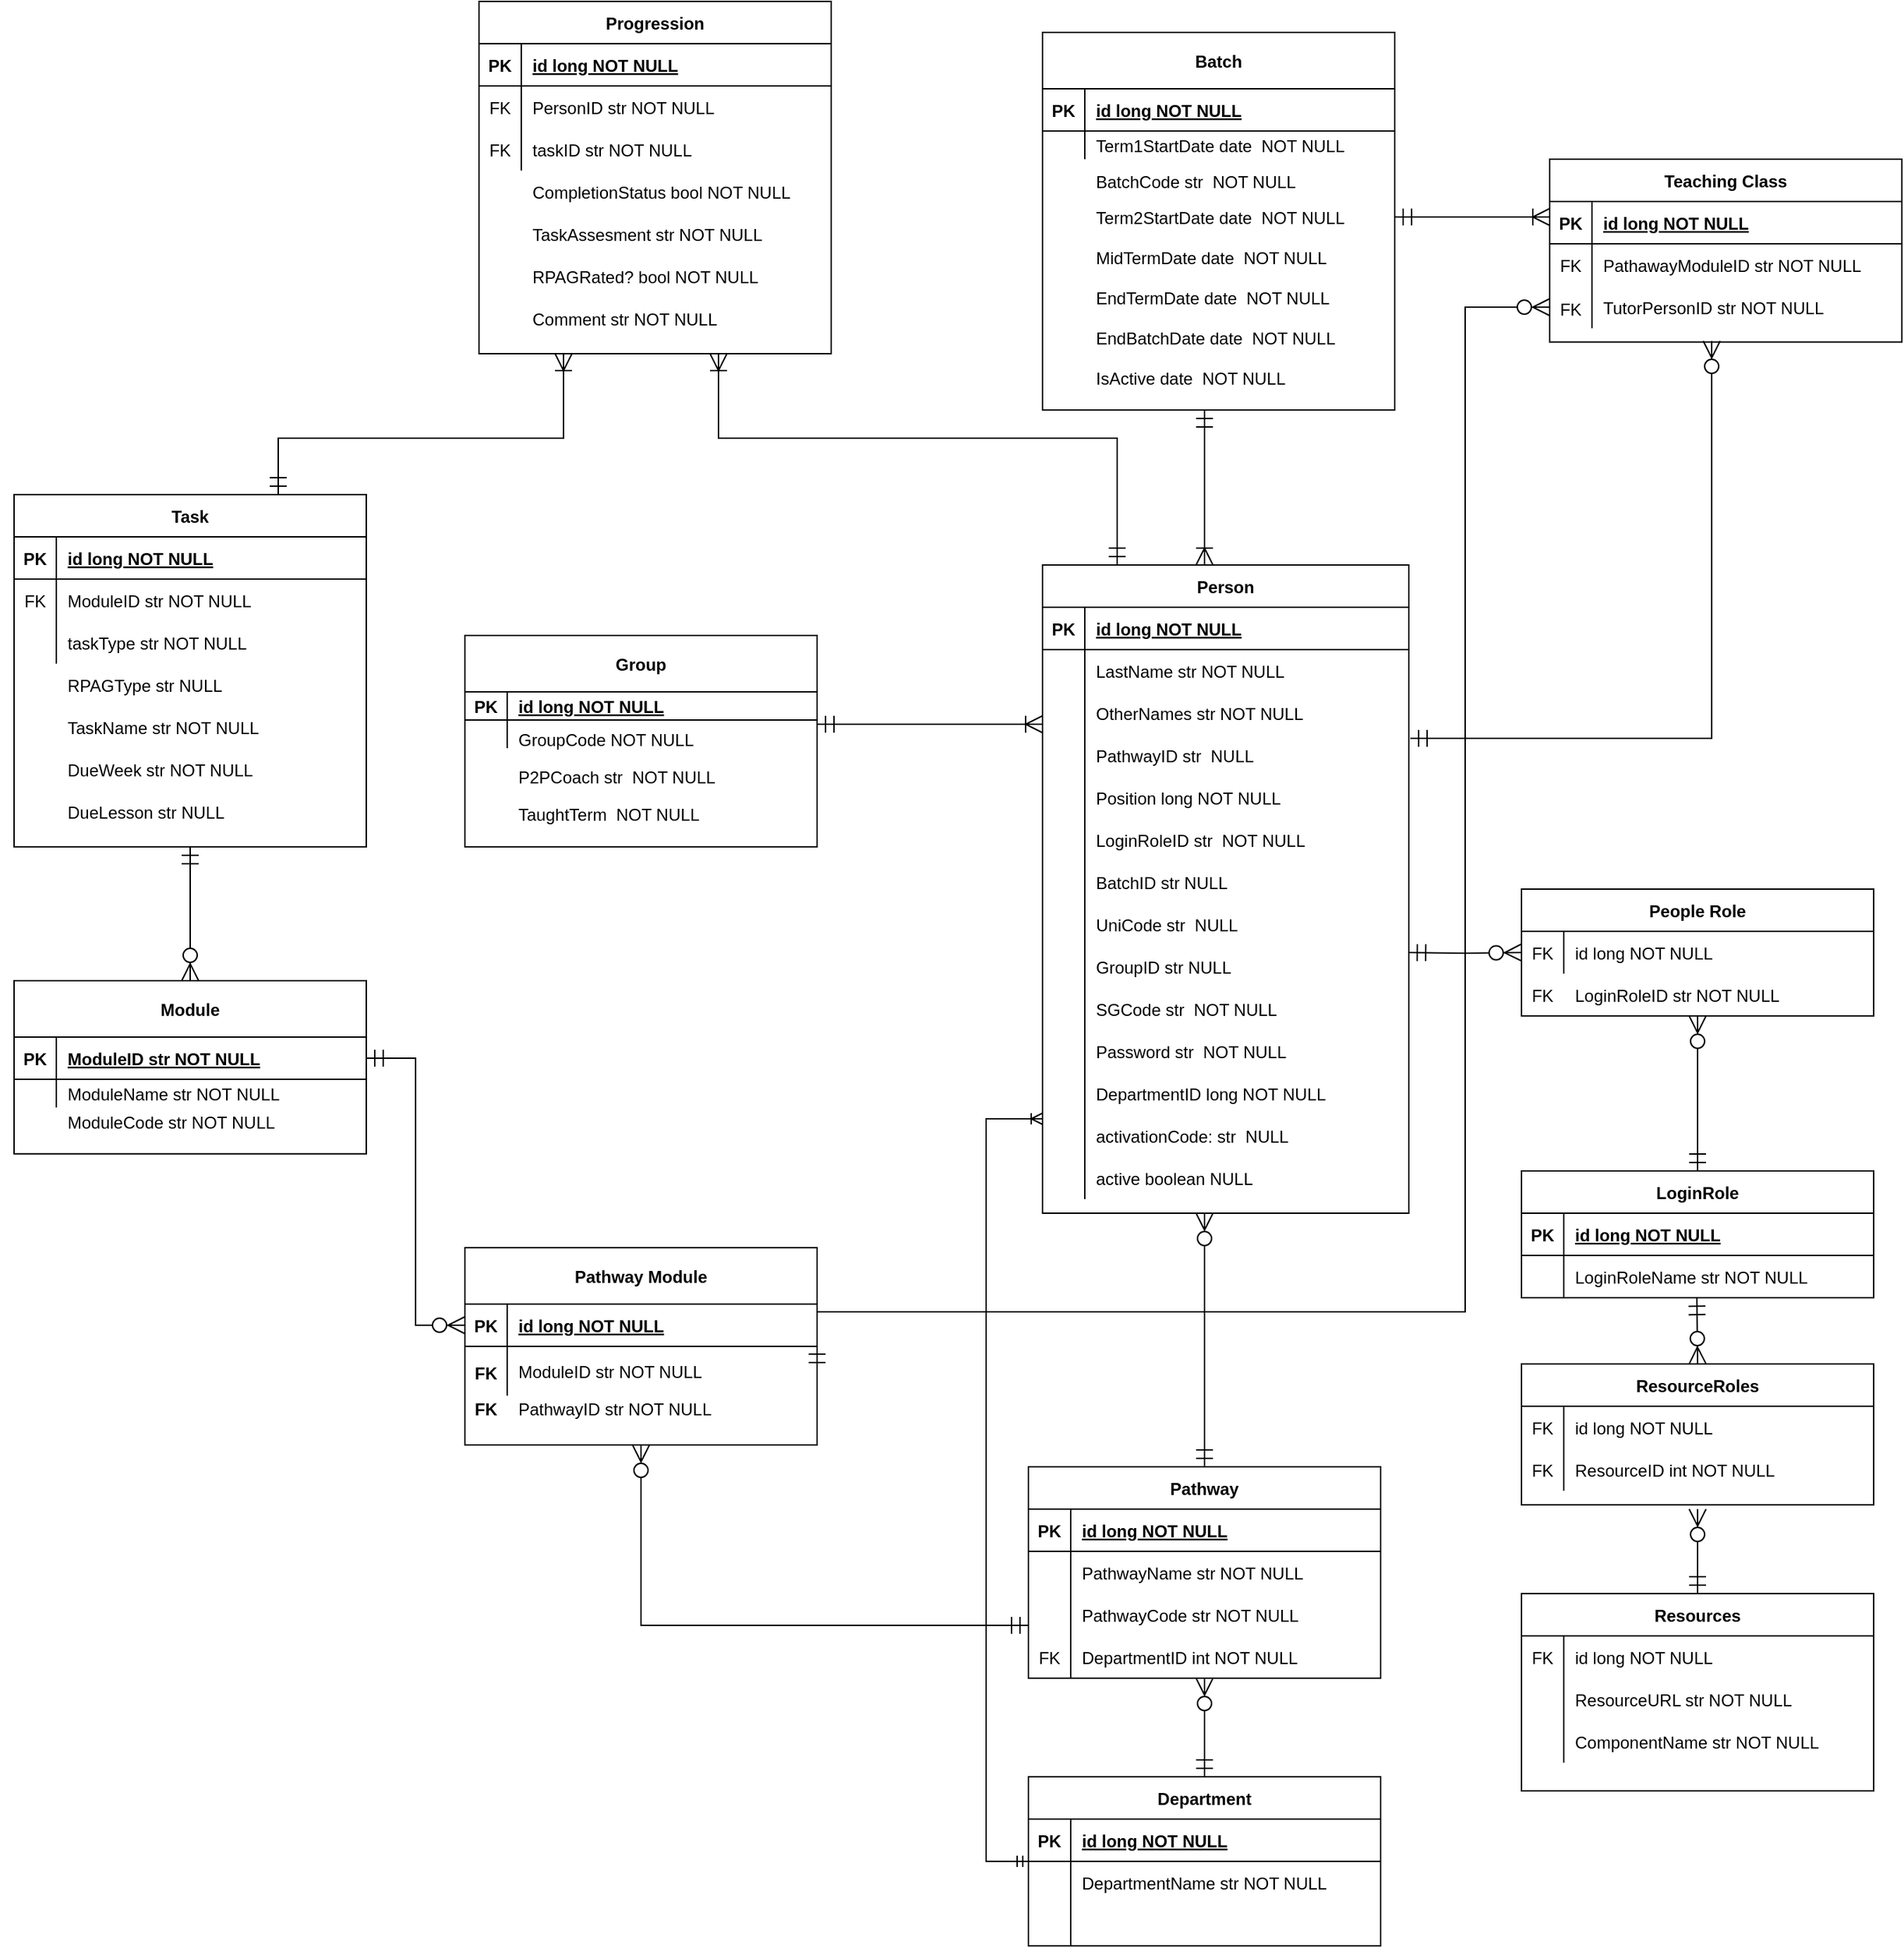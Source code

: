 <mxfile version="13.4.5" type="device"><diagram id="R2lEEEUBdFMjLlhIrx00" name="Page-1"><mxGraphModel dx="1936" dy="806" grid="1" gridSize="10" guides="1" tooltips="1" connect="1" arrows="1" fold="1" page="1" pageScale="1" pageWidth="850" pageHeight="1100" math="0" shadow="0" extFonts="Permanent Marker^https://fonts.googleapis.com/css?family=Permanent+Marker"><root><mxCell id="0"/><mxCell id="1" parent="0"/><mxCell id="mULI5Mnwe5MFSeZiWkGn-4" style="edgeStyle=orthogonalEdgeStyle;rounded=0;orthogonalLoop=1;jettySize=auto;html=1;exitX=0.5;exitY=0;exitDx=0;exitDy=0;endArrow=ERzeroToMany;endFill=1;startArrow=ERmandOne;startFill=0;endSize=10;startSize=10;" parent="1" source="iSOJMtBN9dPg6VD0sbcy-31" edge="1"><mxGeometry relative="1" as="geometry"><mxPoint x="595" y="1030" as="targetPoint"/></mxGeometry></mxCell><mxCell id="iSOJMtBN9dPg6VD0sbcy-91" value="" style="group" parent="1" vertex="1" connectable="0"><mxGeometry x="480" y="180" width="250" height="300" as="geometry"/></mxCell><mxCell id="iSOJMtBN9dPg6VD0sbcy-75" value="" style="group" parent="iSOJMtBN9dPg6VD0sbcy-91" vertex="1" connectable="0"><mxGeometry width="250" height="299.999" as="geometry"/></mxCell><mxCell id="iSOJMtBN9dPg6VD0sbcy-76" value="Batch" style="shape=table;startSize=40;container=1;collapsible=1;childLayout=tableLayout;fixedRows=1;rowLines=0;fontStyle=1;align=center;resizeLast=1;" parent="iSOJMtBN9dPg6VD0sbcy-75" vertex="1"><mxGeometry y="12" width="250" height="268" as="geometry"/></mxCell><mxCell id="iSOJMtBN9dPg6VD0sbcy-77" value="" style="shape=partialRectangle;collapsible=0;dropTarget=0;pointerEvents=0;fillColor=none;points=[[0,0.5],[1,0.5]];portConstraint=eastwest;top=0;left=0;right=0;bottom=1;" parent="iSOJMtBN9dPg6VD0sbcy-76" vertex="1"><mxGeometry y="40" width="250" height="30" as="geometry"/></mxCell><mxCell id="iSOJMtBN9dPg6VD0sbcy-78" value="PK" style="shape=partialRectangle;overflow=hidden;connectable=0;fillColor=none;top=0;left=0;bottom=0;right=0;fontStyle=1;" parent="iSOJMtBN9dPg6VD0sbcy-77" vertex="1"><mxGeometry width="30" height="30" as="geometry"/></mxCell><mxCell id="iSOJMtBN9dPg6VD0sbcy-79" value="id long NOT NULL" style="shape=partialRectangle;overflow=hidden;connectable=0;fillColor=none;top=0;left=0;bottom=0;right=0;align=left;spacingLeft=6;fontStyle=5;" parent="iSOJMtBN9dPg6VD0sbcy-77" vertex="1"><mxGeometry x="30" width="220" height="30" as="geometry"/></mxCell><mxCell id="iSOJMtBN9dPg6VD0sbcy-80" value="" style="shape=partialRectangle;collapsible=0;dropTarget=0;pointerEvents=0;fillColor=none;points=[[0,0.5],[1,0.5]];portConstraint=eastwest;top=0;left=0;right=0;bottom=0;" parent="iSOJMtBN9dPg6VD0sbcy-76" vertex="1"><mxGeometry y="70" width="250" height="20" as="geometry"/></mxCell><mxCell id="iSOJMtBN9dPg6VD0sbcy-81" value="" style="shape=partialRectangle;overflow=hidden;connectable=0;fillColor=none;top=0;left=0;bottom=0;right=0;" parent="iSOJMtBN9dPg6VD0sbcy-80" vertex="1"><mxGeometry width="30" height="20" as="geometry"/></mxCell><mxCell id="iSOJMtBN9dPg6VD0sbcy-82" value="Term1StartDate date  NOT NULL" style="shape=partialRectangle;overflow=hidden;connectable=0;fillColor=none;top=0;left=0;bottom=0;right=0;align=left;spacingLeft=6;" parent="iSOJMtBN9dPg6VD0sbcy-80" vertex="1"><mxGeometry x="30" width="220" height="20" as="geometry"/></mxCell><mxCell id="iSOJMtBN9dPg6VD0sbcy-83" value="" style="group" parent="iSOJMtBN9dPg6VD0sbcy-75" vertex="1" connectable="0"><mxGeometry x="30" y="128.571" width="220" height="85.714" as="geometry"/></mxCell><mxCell id="iSOJMtBN9dPg6VD0sbcy-84" value="Term2StartDate date  NOT NULL" style="shape=partialRectangle;overflow=hidden;connectable=0;fillColor=none;top=0;left=0;bottom=0;right=0;align=left;spacingLeft=6;" parent="iSOJMtBN9dPg6VD0sbcy-83" vertex="1"><mxGeometry width="220" height="28.571" as="geometry"/></mxCell><mxCell id="iSOJMtBN9dPg6VD0sbcy-85" value="MidTermDate date  NOT NULL" style="shape=partialRectangle;overflow=hidden;connectable=0;fillColor=none;top=0;left=0;bottom=0;right=0;align=left;spacingLeft=6;" parent="iSOJMtBN9dPg6VD0sbcy-83" vertex="1"><mxGeometry y="28.571" width="220" height="28.571" as="geometry"/></mxCell><mxCell id="iSOJMtBN9dPg6VD0sbcy-86" value="EndTermDate date  NOT NULL" style="shape=partialRectangle;overflow=hidden;connectable=0;fillColor=none;top=0;left=0;bottom=0;right=0;align=left;spacingLeft=6;" parent="iSOJMtBN9dPg6VD0sbcy-83" vertex="1"><mxGeometry y="57.143" width="220" height="28.571" as="geometry"/></mxCell><mxCell id="iSOJMtBN9dPg6VD0sbcy-87" value="" style="group" parent="iSOJMtBN9dPg6VD0sbcy-91" vertex="1" connectable="0"><mxGeometry x="30" y="214.285" width="220" height="85.715" as="geometry"/></mxCell><mxCell id="iSOJMtBN9dPg6VD0sbcy-88" value="EndBatchDate date  NOT NULL" style="shape=partialRectangle;overflow=hidden;connectable=0;fillColor=none;top=0;left=0;bottom=0;right=0;align=left;spacingLeft=6;" parent="iSOJMtBN9dPg6VD0sbcy-87" vertex="1"><mxGeometry width="220" height="28.571" as="geometry"/></mxCell><mxCell id="iSOJMtBN9dPg6VD0sbcy-89" value="IsActive date  NOT NULL" style="shape=partialRectangle;overflow=hidden;connectable=0;fillColor=none;top=0;left=0;bottom=0;right=0;align=left;spacingLeft=6;" parent="iSOJMtBN9dPg6VD0sbcy-87" vertex="1"><mxGeometry y="28.571" width="220" height="28.571" as="geometry"/></mxCell><mxCell id="iSOJMtBN9dPg6VD0sbcy-122" value="" style="group" parent="1" vertex="1" connectable="0"><mxGeometry x="70" y="620" width="250" height="160" as="geometry"/></mxCell><mxCell id="iSOJMtBN9dPg6VD0sbcy-123" value="" style="group" parent="iSOJMtBN9dPg6VD0sbcy-122" vertex="1" connectable="0"><mxGeometry width="250" height="160" as="geometry"/></mxCell><mxCell id="iSOJMtBN9dPg6VD0sbcy-138" value="" style="group" parent="iSOJMtBN9dPg6VD0sbcy-123" vertex="1" connectable="0"><mxGeometry width="250" height="160" as="geometry"/></mxCell><mxCell id="iSOJMtBN9dPg6VD0sbcy-124" value="Group" style="shape=table;startSize=40;container=1;collapsible=1;childLayout=tableLayout;fixedRows=1;rowLines=0;fontStyle=1;align=center;resizeLast=1;" parent="iSOJMtBN9dPg6VD0sbcy-138" vertex="1"><mxGeometry width="250" height="150" as="geometry"/></mxCell><mxCell id="iSOJMtBN9dPg6VD0sbcy-125" value="" style="shape=partialRectangle;collapsible=0;dropTarget=0;pointerEvents=0;fillColor=none;points=[[0,0.5],[1,0.5]];portConstraint=eastwest;top=0;left=0;right=0;bottom=1;" parent="iSOJMtBN9dPg6VD0sbcy-124" vertex="1"><mxGeometry y="40" width="250" height="20" as="geometry"/></mxCell><mxCell id="iSOJMtBN9dPg6VD0sbcy-126" value="PK" style="shape=partialRectangle;overflow=hidden;connectable=0;fillColor=none;top=0;left=0;bottom=0;right=0;fontStyle=1;" parent="iSOJMtBN9dPg6VD0sbcy-125" vertex="1"><mxGeometry width="30" height="20" as="geometry"/></mxCell><mxCell id="iSOJMtBN9dPg6VD0sbcy-127" value="id long NOT NULL" style="shape=partialRectangle;overflow=hidden;connectable=0;fillColor=none;top=0;left=0;bottom=0;right=0;align=left;spacingLeft=6;fontStyle=5;" parent="iSOJMtBN9dPg6VD0sbcy-125" vertex="1"><mxGeometry x="30" width="220" height="20" as="geometry"/></mxCell><mxCell id="iSOJMtBN9dPg6VD0sbcy-128" value="" style="shape=partialRectangle;collapsible=0;dropTarget=0;pointerEvents=0;fillColor=none;points=[[0,0.5],[1,0.5]];portConstraint=eastwest;top=0;left=0;right=0;bottom=0;" parent="iSOJMtBN9dPg6VD0sbcy-124" vertex="1"><mxGeometry y="60" width="250" height="20" as="geometry"/></mxCell><mxCell id="iSOJMtBN9dPg6VD0sbcy-129" value="" style="shape=partialRectangle;overflow=hidden;connectable=0;fillColor=none;top=0;left=0;bottom=0;right=0;" parent="iSOJMtBN9dPg6VD0sbcy-128" vertex="1"><mxGeometry width="30" height="20" as="geometry"/></mxCell><mxCell id="iSOJMtBN9dPg6VD0sbcy-130" value="" style="shape=partialRectangle;overflow=hidden;connectable=0;fillColor=none;top=0;left=0;bottom=0;right=0;align=left;spacingLeft=6;" parent="iSOJMtBN9dPg6VD0sbcy-128" vertex="1"><mxGeometry x="30" width="220" height="20" as="geometry"/></mxCell><mxCell id="iSOJMtBN9dPg6VD0sbcy-131" value="" style="group" parent="iSOJMtBN9dPg6VD0sbcy-138" vertex="1" connectable="0"><mxGeometry x="30" y="60" width="220" height="80" as="geometry"/></mxCell><mxCell id="iSOJMtBN9dPg6VD0sbcy-132" value="GroupCode NOT NULL" style="shape=partialRectangle;overflow=hidden;connectable=0;fillColor=none;top=0;left=0;bottom=0;right=0;align=left;spacingLeft=6;fontStyle=0" parent="iSOJMtBN9dPg6VD0sbcy-131" vertex="1"><mxGeometry width="220" height="26.667" as="geometry"/></mxCell><mxCell id="iSOJMtBN9dPg6VD0sbcy-133" value="P2PCoach str  NOT NULL" style="shape=partialRectangle;overflow=hidden;connectable=0;fillColor=none;top=0;left=0;bottom=0;right=0;align=left;spacingLeft=6;" parent="iSOJMtBN9dPg6VD0sbcy-131" vertex="1"><mxGeometry y="26.667" width="220" height="26.667" as="geometry"/></mxCell><mxCell id="iSOJMtBN9dPg6VD0sbcy-134" value="TaughtTerm  NOT NULL" style="shape=partialRectangle;overflow=hidden;connectable=0;fillColor=none;top=0;left=0;bottom=0;right=0;align=left;spacingLeft=6;" parent="iSOJMtBN9dPg6VD0sbcy-131" vertex="1"><mxGeometry y="53.333" width="220" height="26.667" as="geometry"/></mxCell><mxCell id="iSOJMtBN9dPg6VD0sbcy-139" value="" style="group" parent="1" vertex="1" connectable="0"><mxGeometry x="70" y="1054.5" width="250" height="265" as="geometry"/></mxCell><mxCell id="iSOJMtBN9dPg6VD0sbcy-140" value="" style="group" parent="iSOJMtBN9dPg6VD0sbcy-139" vertex="1" connectable="0"><mxGeometry width="250" height="265" as="geometry"/></mxCell><mxCell id="iSOJMtBN9dPg6VD0sbcy-141" value="" style="group" parent="iSOJMtBN9dPg6VD0sbcy-140" vertex="1" connectable="0"><mxGeometry width="250" height="252.381" as="geometry"/></mxCell><mxCell id="iSOJMtBN9dPg6VD0sbcy-142" value="Pathway Module" style="shape=table;startSize=40;container=1;collapsible=1;childLayout=tableLayout;fixedRows=1;rowLines=0;fontStyle=1;align=center;resizeLast=1;" parent="iSOJMtBN9dPg6VD0sbcy-141" vertex="1"><mxGeometry width="250" height="140" as="geometry"/></mxCell><mxCell id="iSOJMtBN9dPg6VD0sbcy-143" value="" style="shape=partialRectangle;collapsible=0;dropTarget=0;pointerEvents=0;fillColor=none;points=[[0,0.5],[1,0.5]];portConstraint=eastwest;top=0;left=0;right=0;bottom=1;" parent="iSOJMtBN9dPg6VD0sbcy-142" vertex="1"><mxGeometry y="40" width="250" height="30" as="geometry"/></mxCell><mxCell id="iSOJMtBN9dPg6VD0sbcy-144" value="PK" style="shape=partialRectangle;overflow=hidden;connectable=0;fillColor=none;top=0;left=0;bottom=0;right=0;fontStyle=1;" parent="iSOJMtBN9dPg6VD0sbcy-143" vertex="1"><mxGeometry width="30" height="30" as="geometry"/></mxCell><mxCell id="iSOJMtBN9dPg6VD0sbcy-145" value="id long NOT NULL" style="shape=partialRectangle;overflow=hidden;connectable=0;fillColor=none;top=0;left=0;bottom=0;right=0;align=left;spacingLeft=6;fontStyle=5;" parent="iSOJMtBN9dPg6VD0sbcy-143" vertex="1"><mxGeometry x="30" width="220" height="30" as="geometry"/></mxCell><mxCell id="iSOJMtBN9dPg6VD0sbcy-146" value="" style="shape=partialRectangle;collapsible=0;dropTarget=0;pointerEvents=0;fillColor=none;points=[[0,0.5],[1,0.5]];portConstraint=eastwest;top=0;left=0;right=0;bottom=0;" parent="iSOJMtBN9dPg6VD0sbcy-142" vertex="1"><mxGeometry y="70" width="250" height="35" as="geometry"/></mxCell><mxCell id="iSOJMtBN9dPg6VD0sbcy-147" value="" style="shape=partialRectangle;overflow=hidden;connectable=0;fillColor=none;top=0;left=0;bottom=0;right=0;" parent="iSOJMtBN9dPg6VD0sbcy-146" vertex="1"><mxGeometry width="30" height="35" as="geometry"/></mxCell><mxCell id="iSOJMtBN9dPg6VD0sbcy-148" value="ModuleID str NOT NULL" style="shape=partialRectangle;overflow=hidden;connectable=0;fillColor=none;top=0;left=0;bottom=0;right=0;align=left;spacingLeft=6;" parent="iSOJMtBN9dPg6VD0sbcy-146" vertex="1"><mxGeometry x="30" width="220" height="35" as="geometry"/></mxCell><mxCell id="mULI5Mnwe5MFSeZiWkGn-5" value="FK" style="shape=partialRectangle;overflow=hidden;connectable=0;fillColor=none;top=0;left=0;bottom=0;right=0;fontStyle=1;" parent="iSOJMtBN9dPg6VD0sbcy-141" vertex="1"><mxGeometry y="95.003" width="30" height="37.857" as="geometry"/></mxCell><mxCell id="mULI5Mnwe5MFSeZiWkGn-6" value="FK" style="shape=partialRectangle;overflow=hidden;connectable=0;fillColor=none;top=0;left=0;bottom=0;right=0;fontStyle=1;" parent="iSOJMtBN9dPg6VD0sbcy-141" vertex="1"><mxGeometry y="69.403" width="30" height="37.857" as="geometry"/></mxCell><mxCell id="iSOJMtBN9dPg6VD0sbcy-149" value="" style="group" parent="iSOJMtBN9dPg6VD0sbcy-141" vertex="1" connectable="0"><mxGeometry x="30" y="105" width="220" height="55" as="geometry"/></mxCell><mxCell id="iSOJMtBN9dPg6VD0sbcy-150" value="PathwayID str NOT NULL" style="shape=partialRectangle;overflow=hidden;connectable=0;fillColor=none;top=0;left=0;bottom=0;right=0;align=left;spacingLeft=6;" parent="iSOJMtBN9dPg6VD0sbcy-149" vertex="1"><mxGeometry width="220" height="18.333" as="geometry"/></mxCell><mxCell id="iSOJMtBN9dPg6VD0sbcy-191" value="" style="group" parent="1" vertex="1" connectable="0"><mxGeometry x="-250" y="520" width="250" height="250" as="geometry"/></mxCell><mxCell id="iSOJMtBN9dPg6VD0sbcy-41" value="Task" style="shape=table;startSize=30;container=1;collapsible=1;childLayout=tableLayout;fixedRows=1;rowLines=0;fontStyle=1;align=center;resizeLast=1;" parent="iSOJMtBN9dPg6VD0sbcy-191" vertex="1"><mxGeometry width="250" height="250" as="geometry"/></mxCell><mxCell id="iSOJMtBN9dPg6VD0sbcy-42" value="" style="shape=partialRectangle;collapsible=0;dropTarget=0;pointerEvents=0;fillColor=none;points=[[0,0.5],[1,0.5]];portConstraint=eastwest;top=0;left=0;right=0;bottom=1;" parent="iSOJMtBN9dPg6VD0sbcy-41" vertex="1"><mxGeometry y="30" width="250" height="30" as="geometry"/></mxCell><mxCell id="iSOJMtBN9dPg6VD0sbcy-43" value="PK" style="shape=partialRectangle;overflow=hidden;connectable=0;fillColor=none;top=0;left=0;bottom=0;right=0;fontStyle=1;" parent="iSOJMtBN9dPg6VD0sbcy-42" vertex="1"><mxGeometry width="30" height="30" as="geometry"/></mxCell><mxCell id="iSOJMtBN9dPg6VD0sbcy-44" value="id long NOT NULL " style="shape=partialRectangle;overflow=hidden;connectable=0;fillColor=none;top=0;left=0;bottom=0;right=0;align=left;spacingLeft=6;fontStyle=5;" parent="iSOJMtBN9dPg6VD0sbcy-42" vertex="1"><mxGeometry x="30" width="220" height="30" as="geometry"/></mxCell><mxCell id="iSOJMtBN9dPg6VD0sbcy-45" value="" style="shape=partialRectangle;collapsible=0;dropTarget=0;pointerEvents=0;fillColor=none;points=[[0,0.5],[1,0.5]];portConstraint=eastwest;top=0;left=0;right=0;bottom=0;" parent="iSOJMtBN9dPg6VD0sbcy-41" vertex="1"><mxGeometry y="60" width="250" height="30" as="geometry"/></mxCell><mxCell id="iSOJMtBN9dPg6VD0sbcy-46" value="FK" style="shape=partialRectangle;overflow=hidden;connectable=0;fillColor=none;top=0;left=0;bottom=0;right=0;" parent="iSOJMtBN9dPg6VD0sbcy-45" vertex="1"><mxGeometry width="30" height="30" as="geometry"/></mxCell><mxCell id="iSOJMtBN9dPg6VD0sbcy-47" value="ModuleID str NOT NULL" style="shape=partialRectangle;overflow=hidden;connectable=0;fillColor=none;top=0;left=0;bottom=0;right=0;align=left;spacingLeft=6;" parent="iSOJMtBN9dPg6VD0sbcy-45" vertex="1"><mxGeometry x="30" width="220" height="30" as="geometry"/></mxCell><mxCell id="iSOJMtBN9dPg6VD0sbcy-48" value="" style="shape=partialRectangle;collapsible=0;dropTarget=0;pointerEvents=0;fillColor=none;points=[[0,0.5],[1,0.5]];portConstraint=eastwest;top=0;left=0;right=0;bottom=0;" parent="iSOJMtBN9dPg6VD0sbcy-41" vertex="1"><mxGeometry y="90" width="250" height="30" as="geometry"/></mxCell><mxCell id="iSOJMtBN9dPg6VD0sbcy-49" value="" style="shape=partialRectangle;overflow=hidden;connectable=0;fillColor=none;top=0;left=0;bottom=0;right=0;" parent="iSOJMtBN9dPg6VD0sbcy-48" vertex="1"><mxGeometry width="30" height="30" as="geometry"/></mxCell><mxCell id="iSOJMtBN9dPg6VD0sbcy-50" value="taskType str NOT NULL" style="shape=partialRectangle;overflow=hidden;connectable=0;fillColor=none;top=0;left=0;bottom=0;right=0;align=left;spacingLeft=6;" parent="iSOJMtBN9dPg6VD0sbcy-48" vertex="1"><mxGeometry x="30" width="220" height="30" as="geometry"/></mxCell><mxCell id="iSOJMtBN9dPg6VD0sbcy-173" value="TaskName str NOT NULL" style="shape=partialRectangle;overflow=hidden;connectable=0;fillColor=none;top=0;left=0;bottom=0;right=0;align=left;spacingLeft=6;" parent="iSOJMtBN9dPg6VD0sbcy-191" vertex="1"><mxGeometry x="30" y="150" width="220" height="30" as="geometry"/></mxCell><mxCell id="iSOJMtBN9dPg6VD0sbcy-174" value="RPAGType str NULL" style="shape=partialRectangle;overflow=hidden;connectable=0;fillColor=none;top=0;left=0;bottom=0;right=0;align=left;spacingLeft=6;" parent="iSOJMtBN9dPg6VD0sbcy-191" vertex="1"><mxGeometry x="30" y="120" width="220" height="30" as="geometry"/></mxCell><mxCell id="iSOJMtBN9dPg6VD0sbcy-175" value="DueWeek str NOT NULL" style="shape=partialRectangle;overflow=hidden;connectable=0;fillColor=none;top=0;left=0;bottom=0;right=0;align=left;spacingLeft=6;" parent="iSOJMtBN9dPg6VD0sbcy-191" vertex="1"><mxGeometry x="30" y="180" width="220" height="30" as="geometry"/></mxCell><mxCell id="iSOJMtBN9dPg6VD0sbcy-176" value="DueLesson str NULL" style="shape=partialRectangle;overflow=hidden;connectable=0;fillColor=none;top=0;left=0;bottom=0;right=0;align=left;spacingLeft=6;" parent="iSOJMtBN9dPg6VD0sbcy-191" vertex="1"><mxGeometry x="30" y="210" width="220" height="30" as="geometry"/></mxCell><mxCell id="iSOJMtBN9dPg6VD0sbcy-192" value="" style="group" parent="1" vertex="1" connectable="0"><mxGeometry x="80" y="170" width="250" height="250" as="geometry"/></mxCell><mxCell id="iSOJMtBN9dPg6VD0sbcy-193" value="Progression" style="shape=table;startSize=30;container=1;collapsible=1;childLayout=tableLayout;fixedRows=1;rowLines=0;fontStyle=1;align=center;resizeLast=1;" parent="iSOJMtBN9dPg6VD0sbcy-192" vertex="1"><mxGeometry width="250" height="250" as="geometry"/></mxCell><mxCell id="iSOJMtBN9dPg6VD0sbcy-194" value="" style="shape=partialRectangle;collapsible=0;dropTarget=0;pointerEvents=0;fillColor=none;points=[[0,0.5],[1,0.5]];portConstraint=eastwest;top=0;left=0;right=0;bottom=1;" parent="iSOJMtBN9dPg6VD0sbcy-193" vertex="1"><mxGeometry y="30" width="250" height="30" as="geometry"/></mxCell><mxCell id="iSOJMtBN9dPg6VD0sbcy-195" value="PK" style="shape=partialRectangle;overflow=hidden;connectable=0;fillColor=none;top=0;left=0;bottom=0;right=0;fontStyle=1;" parent="iSOJMtBN9dPg6VD0sbcy-194" vertex="1"><mxGeometry width="30" height="30" as="geometry"/></mxCell><mxCell id="iSOJMtBN9dPg6VD0sbcy-196" value="id long NOT NULL" style="shape=partialRectangle;overflow=hidden;connectable=0;fillColor=none;top=0;left=0;bottom=0;right=0;align=left;spacingLeft=6;fontStyle=5;" parent="iSOJMtBN9dPg6VD0sbcy-194" vertex="1"><mxGeometry x="30" width="220" height="30" as="geometry"/></mxCell><mxCell id="iSOJMtBN9dPg6VD0sbcy-197" value="" style="shape=partialRectangle;collapsible=0;dropTarget=0;pointerEvents=0;fillColor=none;points=[[0,0.5],[1,0.5]];portConstraint=eastwest;top=0;left=0;right=0;bottom=0;" parent="iSOJMtBN9dPg6VD0sbcy-193" vertex="1"><mxGeometry y="60" width="250" height="30" as="geometry"/></mxCell><mxCell id="iSOJMtBN9dPg6VD0sbcy-198" value="FK" style="shape=partialRectangle;overflow=hidden;connectable=0;fillColor=none;top=0;left=0;bottom=0;right=0;" parent="iSOJMtBN9dPg6VD0sbcy-197" vertex="1"><mxGeometry width="30" height="30" as="geometry"/></mxCell><mxCell id="iSOJMtBN9dPg6VD0sbcy-199" value="PersonID str NOT NULL" style="shape=partialRectangle;overflow=hidden;connectable=0;fillColor=none;top=0;left=0;bottom=0;right=0;align=left;spacingLeft=6;" parent="iSOJMtBN9dPg6VD0sbcy-197" vertex="1"><mxGeometry x="30" width="220" height="30" as="geometry"/></mxCell><mxCell id="iSOJMtBN9dPg6VD0sbcy-200" value="" style="shape=partialRectangle;collapsible=0;dropTarget=0;pointerEvents=0;fillColor=none;points=[[0,0.5],[1,0.5]];portConstraint=eastwest;top=0;left=0;right=0;bottom=0;" parent="iSOJMtBN9dPg6VD0sbcy-193" vertex="1"><mxGeometry y="90" width="250" height="30" as="geometry"/></mxCell><mxCell id="iSOJMtBN9dPg6VD0sbcy-201" value="" style="shape=partialRectangle;overflow=hidden;connectable=0;fillColor=none;top=0;left=0;bottom=0;right=0;" parent="iSOJMtBN9dPg6VD0sbcy-200" vertex="1"><mxGeometry width="30" height="30" as="geometry"/></mxCell><mxCell id="iSOJMtBN9dPg6VD0sbcy-202" value="taskID str NOT NULL" style="shape=partialRectangle;overflow=hidden;connectable=0;fillColor=none;top=0;left=0;bottom=0;right=0;align=left;spacingLeft=6;" parent="iSOJMtBN9dPg6VD0sbcy-200" vertex="1"><mxGeometry x="30" width="220" height="30" as="geometry"/></mxCell><mxCell id="iSOJMtBN9dPg6VD0sbcy-203" value="TaskAssesment str NOT NULL" style="shape=partialRectangle;overflow=hidden;connectable=0;fillColor=none;top=0;left=0;bottom=0;right=0;align=left;spacingLeft=6;" parent="iSOJMtBN9dPg6VD0sbcy-192" vertex="1"><mxGeometry x="30" y="150" width="220" height="30" as="geometry"/></mxCell><mxCell id="iSOJMtBN9dPg6VD0sbcy-204" value="CompletionStatus bool NOT NULL" style="shape=partialRectangle;overflow=hidden;connectable=0;fillColor=none;top=0;left=0;bottom=0;right=0;align=left;spacingLeft=6;" parent="iSOJMtBN9dPg6VD0sbcy-192" vertex="1"><mxGeometry x="30" y="120" width="220" height="30" as="geometry"/></mxCell><mxCell id="iSOJMtBN9dPg6VD0sbcy-205" value="RPAGRated? bool NOT NULL" style="shape=partialRectangle;overflow=hidden;connectable=0;fillColor=none;top=0;left=0;bottom=0;right=0;align=left;spacingLeft=6;" parent="iSOJMtBN9dPg6VD0sbcy-192" vertex="1"><mxGeometry x="30" y="180" width="220" height="30" as="geometry"/></mxCell><mxCell id="iSOJMtBN9dPg6VD0sbcy-206" value="Comment str NOT NULL" style="shape=partialRectangle;overflow=hidden;connectable=0;fillColor=none;top=0;left=0;bottom=0;right=0;align=left;spacingLeft=6;" parent="iSOJMtBN9dPg6VD0sbcy-192" vertex="1"><mxGeometry x="30" y="210" width="220" height="30" as="geometry"/></mxCell><mxCell id="jkWvNy7KjLW6kc-UgUNd-23" value="FK" style="shape=partialRectangle;overflow=hidden;connectable=0;fillColor=none;top=0;left=0;bottom=0;right=0;" parent="iSOJMtBN9dPg6VD0sbcy-192" vertex="1"><mxGeometry y="90" width="30" height="30" as="geometry"/></mxCell><mxCell id="iSOJMtBN9dPg6VD0sbcy-231" value="" style="group" parent="1" vertex="1" connectable="0"><mxGeometry x="-260" y="865" width="250" height="215" as="geometry"/></mxCell><mxCell id="iSOJMtBN9dPg6VD0sbcy-232" value="" style="group" parent="iSOJMtBN9dPg6VD0sbcy-231" vertex="1" connectable="0"><mxGeometry width="250" height="215.0" as="geometry"/></mxCell><mxCell id="iSOJMtBN9dPg6VD0sbcy-233" value="" style="group" parent="iSOJMtBN9dPg6VD0sbcy-232" vertex="1" connectable="0"><mxGeometry width="250" height="204.762" as="geometry"/></mxCell><mxCell id="iSOJMtBN9dPg6VD0sbcy-234" value="Module" style="shape=table;startSize=40;container=1;collapsible=1;childLayout=tableLayout;fixedRows=1;rowLines=0;fontStyle=1;align=center;resizeLast=1;" parent="iSOJMtBN9dPg6VD0sbcy-233" vertex="1"><mxGeometry x="10" width="250" height="122.857" as="geometry"/></mxCell><mxCell id="iSOJMtBN9dPg6VD0sbcy-235" value="" style="shape=partialRectangle;collapsible=0;dropTarget=0;pointerEvents=0;fillColor=none;points=[[0,0.5],[1,0.5]];portConstraint=eastwest;top=0;left=0;right=0;bottom=1;" parent="iSOJMtBN9dPg6VD0sbcy-234" vertex="1"><mxGeometry y="40" width="250" height="30" as="geometry"/></mxCell><mxCell id="iSOJMtBN9dPg6VD0sbcy-236" value="PK" style="shape=partialRectangle;overflow=hidden;connectable=0;fillColor=none;top=0;left=0;bottom=0;right=0;fontStyle=1;" parent="iSOJMtBN9dPg6VD0sbcy-235" vertex="1"><mxGeometry width="30" height="30" as="geometry"/></mxCell><mxCell id="iSOJMtBN9dPg6VD0sbcy-237" value="ModuleID str NOT NULL" style="shape=partialRectangle;overflow=hidden;connectable=0;fillColor=none;top=0;left=0;bottom=0;right=0;align=left;spacingLeft=6;fontStyle=5;" parent="iSOJMtBN9dPg6VD0sbcy-235" vertex="1"><mxGeometry x="30" width="220" height="30" as="geometry"/></mxCell><mxCell id="iSOJMtBN9dPg6VD0sbcy-238" value="" style="shape=partialRectangle;collapsible=0;dropTarget=0;pointerEvents=0;fillColor=none;points=[[0,0.5],[1,0.5]];portConstraint=eastwest;top=0;left=0;right=0;bottom=0;" parent="iSOJMtBN9dPg6VD0sbcy-234" vertex="1"><mxGeometry y="70" width="250" height="20" as="geometry"/></mxCell><mxCell id="iSOJMtBN9dPg6VD0sbcy-239" value="" style="shape=partialRectangle;overflow=hidden;connectable=0;fillColor=none;top=0;left=0;bottom=0;right=0;" parent="iSOJMtBN9dPg6VD0sbcy-238" vertex="1"><mxGeometry width="30" height="20" as="geometry"/></mxCell><mxCell id="iSOJMtBN9dPg6VD0sbcy-240" value="ModuleName str NOT NULL" style="shape=partialRectangle;overflow=hidden;connectable=0;fillColor=none;top=0;left=0;bottom=0;right=0;align=left;spacingLeft=6;" parent="iSOJMtBN9dPg6VD0sbcy-238" vertex="1"><mxGeometry x="30" width="220" height="20" as="geometry"/></mxCell><mxCell id="iSOJMtBN9dPg6VD0sbcy-241" value="" style="group" parent="iSOJMtBN9dPg6VD0sbcy-233" vertex="1" connectable="0"><mxGeometry x="40" y="92.143" width="220" height="61.429" as="geometry"/></mxCell><mxCell id="iSOJMtBN9dPg6VD0sbcy-242" value="" style="shape=partialRectangle;overflow=hidden;connectable=0;fillColor=none;top=0;left=0;bottom=0;right=0;align=left;spacingLeft=6;" parent="iSOJMtBN9dPg6VD0sbcy-241" vertex="1"><mxGeometry width="220" height="20.476" as="geometry"/></mxCell><mxCell id="jkWvNy7KjLW6kc-UgUNd-22" value="ModuleCode str NOT NULL" style="shape=partialRectangle;overflow=hidden;connectable=0;fillColor=none;top=0;left=0;bottom=0;right=0;align=left;spacingLeft=6;" parent="iSOJMtBN9dPg6VD0sbcy-241" vertex="1"><mxGeometry y="-2.143" width="220" height="20" as="geometry"/></mxCell><mxCell id="TKAU5QeSrJb_DP6Y0V8A-2" style="edgeStyle=orthogonalEdgeStyle;rounded=0;orthogonalLoop=1;jettySize=auto;html=1;startArrow=ERoneToMany;startFill=0;endArrow=ERmandOne;endFill=0;endSize=10;startSize=10;" parent="1" edge="1"><mxGeometry relative="1" as="geometry"><mxPoint x="320" y="683" as="targetPoint"/><mxPoint x="480" y="683" as="sourcePoint"/></mxGeometry></mxCell><mxCell id="TKAU5QeSrJb_DP6Y0V8A-8" style="edgeStyle=orthogonalEdgeStyle;rounded=0;orthogonalLoop=1;jettySize=auto;html=1;entryX=0.5;entryY=1;entryDx=0;entryDy=0;startArrow=ERzeroToMany;startFill=1;endArrow=ERmandOne;endFill=0;startSize=10;endSize=10;" parent="1" source="iSOJMtBN9dPg6VD0sbcy-234" target="iSOJMtBN9dPg6VD0sbcy-41" edge="1"><mxGeometry relative="1" as="geometry"/></mxCell><mxCell id="TKAU5QeSrJb_DP6Y0V8A-9" style="edgeStyle=orthogonalEdgeStyle;rounded=0;orthogonalLoop=1;jettySize=auto;html=1;exitX=0.5;exitY=0;exitDx=0;exitDy=0;startArrow=ERoneToMany;startFill=0;endArrow=ERmandOne;endFill=0;startSize=10;endSize=10;" parent="1" edge="1"><mxGeometry relative="1" as="geometry"><mxPoint x="595" y="460" as="targetPoint"/><mxPoint x="595" y="570" as="sourcePoint"/></mxGeometry></mxCell><mxCell id="TKAU5QeSrJb_DP6Y0V8A-13" style="edgeStyle=orthogonalEdgeStyle;rounded=0;orthogonalLoop=1;jettySize=auto;html=1;exitX=1;exitY=0.5;exitDx=0;exitDy=0;entryX=0;entryY=0.5;entryDx=0;entryDy=0;startArrow=ERmandOne;startFill=0;endArrow=ERzeroToMany;endFill=1;startSize=10;endSize=10;" parent="1" source="iSOJMtBN9dPg6VD0sbcy-235" target="iSOJMtBN9dPg6VD0sbcy-143" edge="1"><mxGeometry relative="1" as="geometry"/></mxCell><mxCell id="TKAU5QeSrJb_DP6Y0V8A-15" style="edgeStyle=orthogonalEdgeStyle;rounded=0;orthogonalLoop=1;jettySize=auto;html=1;exitX=0.75;exitY=0;exitDx=0;exitDy=0;startArrow=ERmandOne;startFill=0;endArrow=ERoneToMany;endFill=0;startSize=10;endSize=10;" parent="1" source="iSOJMtBN9dPg6VD0sbcy-41" edge="1"><mxGeometry relative="1" as="geometry"><mxPoint x="140" y="420" as="targetPoint"/><Array as="points"><mxPoint x="-62" y="480"/><mxPoint x="140" y="480"/></Array></mxGeometry></mxCell><mxCell id="TKAU5QeSrJb_DP6Y0V8A-16" style="edgeStyle=orthogonalEdgeStyle;rounded=0;orthogonalLoop=1;jettySize=auto;html=1;startArrow=ERmandOne;startFill=0;endArrow=ERoneToMany;endFill=0;startSize=10;endSize=10;" parent="1" edge="1"><mxGeometry relative="1" as="geometry"><mxPoint x="250" y="420" as="targetPoint"/><Array as="points"><mxPoint x="533" y="480"/><mxPoint x="250" y="480"/></Array><mxPoint x="533" y="570" as="sourcePoint"/></mxGeometry></mxCell><mxCell id="YhvcG1eNFeFJZgmb6tsX-14" style="edgeStyle=orthogonalEdgeStyle;rounded=0;orthogonalLoop=1;jettySize=auto;html=1;startArrow=ERmandOne;startFill=0;endArrow=ERzeroToMany;endFill=1;endSize=10;startSize=10;entryX=0;entryY=0.5;entryDx=0;entryDy=0;" parent="1" target="YhvcG1eNFeFJZgmb6tsX-8" edge="1"><mxGeometry relative="1" as="geometry"><mxPoint x="370" y="703" as="targetPoint"/><mxPoint x="740" y="845" as="sourcePoint"/></mxGeometry></mxCell><mxCell id="mULI5Mnwe5MFSeZiWkGn-3" style="edgeStyle=orthogonalEdgeStyle;rounded=0;orthogonalLoop=1;jettySize=auto;html=1;exitX=0.5;exitY=1;exitDx=0;exitDy=0;entryX=0;entryY=0.75;entryDx=0;entryDy=0;endArrow=ERmandOne;endFill=0;startArrow=ERzeroToMany;startFill=1;endSize=10;startSize=10;" parent="1" source="iSOJMtBN9dPg6VD0sbcy-142" target="iSOJMtBN9dPg6VD0sbcy-31" edge="1"><mxGeometry relative="1" as="geometry"/></mxCell><mxCell id="mULI5Mnwe5MFSeZiWkGn-45" value="" style="group" parent="1" vertex="1" connectable="0"><mxGeometry x="840" y="282" width="250" height="148" as="geometry"/></mxCell><mxCell id="mULI5Mnwe5MFSeZiWkGn-28" value="" style="group" parent="mULI5Mnwe5MFSeZiWkGn-45" vertex="1" connectable="0"><mxGeometry width="250" height="120" as="geometry"/></mxCell><mxCell id="mULI5Mnwe5MFSeZiWkGn-29" value="Teaching Class" style="shape=table;startSize=30;container=1;collapsible=1;childLayout=tableLayout;fixedRows=1;rowLines=0;fontStyle=1;align=center;resizeLast=1;" parent="mULI5Mnwe5MFSeZiWkGn-28" vertex="1"><mxGeometry width="250" height="129.73" as="geometry"/></mxCell><mxCell id="mULI5Mnwe5MFSeZiWkGn-30" value="" style="shape=partialRectangle;collapsible=0;dropTarget=0;pointerEvents=0;fillColor=none;points=[[0,0.5],[1,0.5]];portConstraint=eastwest;top=0;left=0;right=0;bottom=1;" parent="mULI5Mnwe5MFSeZiWkGn-29" vertex="1"><mxGeometry y="30" width="250" height="30" as="geometry"/></mxCell><mxCell id="mULI5Mnwe5MFSeZiWkGn-31" value="PK" style="shape=partialRectangle;overflow=hidden;connectable=0;fillColor=none;top=0;left=0;bottom=0;right=0;fontStyle=1;" parent="mULI5Mnwe5MFSeZiWkGn-30" vertex="1"><mxGeometry width="30" height="30" as="geometry"/></mxCell><mxCell id="mULI5Mnwe5MFSeZiWkGn-32" value="id long NOT NULL" style="shape=partialRectangle;overflow=hidden;connectable=0;fillColor=none;top=0;left=0;bottom=0;right=0;align=left;spacingLeft=6;fontStyle=5;" parent="mULI5Mnwe5MFSeZiWkGn-30" vertex="1"><mxGeometry x="30" width="220" height="30" as="geometry"/></mxCell><mxCell id="mULI5Mnwe5MFSeZiWkGn-33" value="" style="shape=partialRectangle;collapsible=0;dropTarget=0;pointerEvents=0;fillColor=none;points=[[0,0.5],[1,0.5]];portConstraint=eastwest;top=0;left=0;right=0;bottom=0;" parent="mULI5Mnwe5MFSeZiWkGn-29" vertex="1"><mxGeometry y="60" width="250" height="30" as="geometry"/></mxCell><mxCell id="mULI5Mnwe5MFSeZiWkGn-34" value="FK" style="shape=partialRectangle;overflow=hidden;connectable=0;fillColor=none;top=0;left=0;bottom=0;right=0;" parent="mULI5Mnwe5MFSeZiWkGn-33" vertex="1"><mxGeometry width="30" height="30" as="geometry"/></mxCell><mxCell id="mULI5Mnwe5MFSeZiWkGn-35" value="PathawayModuleID str NOT NULL" style="shape=partialRectangle;overflow=hidden;connectable=0;fillColor=none;top=0;left=0;bottom=0;right=0;align=left;spacingLeft=6;" parent="mULI5Mnwe5MFSeZiWkGn-33" vertex="1"><mxGeometry x="30" width="220" height="30" as="geometry"/></mxCell><mxCell id="mULI5Mnwe5MFSeZiWkGn-36" value="" style="shape=partialRectangle;collapsible=0;dropTarget=0;pointerEvents=0;fillColor=none;points=[[0,0.5],[1,0.5]];portConstraint=eastwest;top=0;left=0;right=0;bottom=0;" parent="mULI5Mnwe5MFSeZiWkGn-29" vertex="1"><mxGeometry y="90" width="250" height="30" as="geometry"/></mxCell><mxCell id="mULI5Mnwe5MFSeZiWkGn-37" value="" style="shape=partialRectangle;overflow=hidden;connectable=0;fillColor=none;top=0;left=0;bottom=0;right=0;" parent="mULI5Mnwe5MFSeZiWkGn-36" vertex="1"><mxGeometry width="30" height="30" as="geometry"/></mxCell><mxCell id="mULI5Mnwe5MFSeZiWkGn-38" value="TutorPersonID str NOT NULL" style="shape=partialRectangle;overflow=hidden;connectable=0;fillColor=none;top=0;left=0;bottom=0;right=0;align=left;spacingLeft=6;" parent="mULI5Mnwe5MFSeZiWkGn-36" vertex="1"><mxGeometry x="30" width="220" height="30" as="geometry"/></mxCell><mxCell id="mULI5Mnwe5MFSeZiWkGn-43" value="FK" style="shape=partialRectangle;overflow=hidden;connectable=0;fillColor=none;top=0;left=0;bottom=0;right=0;" parent="mULI5Mnwe5MFSeZiWkGn-28" vertex="1"><mxGeometry y="98.0" width="30" height="14.4" as="geometry"/></mxCell><mxCell id="mULI5Mnwe5MFSeZiWkGn-62" style="edgeStyle=orthogonalEdgeStyle;rounded=0;orthogonalLoop=1;jettySize=auto;html=1;startArrow=ERzeroToMany;startFill=1;endArrow=ERmandOne;endFill=0;startSize=10;endSize=10;entryX=1.004;entryY=0.133;entryDx=0;entryDy=0;entryPerimeter=0;" parent="1" edge="1" target="L1MKn_H8aerU-4hje1gx-14"><mxGeometry relative="1" as="geometry"><mxPoint x="710" y="693" as="targetPoint"/><Array as="points"><mxPoint x="955" y="693"/></Array><mxPoint x="955" y="411" as="sourcePoint"/></mxGeometry></mxCell><mxCell id="mULI5Mnwe5MFSeZiWkGn-63" style="edgeStyle=orthogonalEdgeStyle;rounded=0;orthogonalLoop=1;jettySize=auto;html=1;startArrow=ERoneToMany;startFill=0;endArrow=ERmandOne;endFill=0;startSize=10;endSize=10;" parent="1" edge="1"><mxGeometry relative="1" as="geometry"><mxPoint x="840" y="323" as="sourcePoint"/><mxPoint x="730" y="323" as="targetPoint"/><Array as="points"><mxPoint x="840" y="323"/></Array></mxGeometry></mxCell><mxCell id="mULI5Mnwe5MFSeZiWkGn-64" style="edgeStyle=orthogonalEdgeStyle;rounded=0;orthogonalLoop=1;jettySize=auto;html=1;exitX=1;exitY=0.5;exitDx=0;exitDy=0;startArrow=ERmandOne;startFill=0;endArrow=ERzeroToMany;endFill=1;startSize=10;endSize=10;entryX=0;entryY=0.5;entryDx=0;entryDy=0;" parent="1" source="iSOJMtBN9dPg6VD0sbcy-146" target="mULI5Mnwe5MFSeZiWkGn-36" edge="1"><mxGeometry relative="1" as="geometry"><mxPoint x="840" y="420" as="targetPoint"/><Array as="points"><mxPoint x="320" y="1100"/><mxPoint x="780" y="1100"/><mxPoint x="780" y="387"/></Array></mxGeometry></mxCell><mxCell id="mULI5Mnwe5MFSeZiWkGn-8" value="BatchCode str  NOT NULL" style="shape=partialRectangle;overflow=hidden;connectable=0;fillColor=none;top=0;left=0;bottom=0;right=0;align=left;spacingLeft=6;" parent="1" vertex="1"><mxGeometry x="510" y="282.999" width="220" height="28.571" as="geometry"/></mxCell><mxCell id="jkWvNy7KjLW6kc-UgUNd-20" style="edgeStyle=orthogonalEdgeStyle;rounded=0;orthogonalLoop=1;jettySize=auto;html=1;exitX=0.5;exitY=0;exitDx=0;exitDy=0;endArrow=ERzeroToMany;endFill=1;endSize=10;startSize=10;startArrow=ERmandOne;startFill=0;" parent="1" source="jkWvNy7KjLW6kc-UgUNd-5" edge="1"><mxGeometry relative="1" as="geometry"><mxPoint x="945" y="890" as="targetPoint"/></mxGeometry></mxCell><mxCell id="jkWvNy7KjLW6kc-UgUNd-15" value="LoginRoleID str NOT NULL" style="shape=partialRectangle;overflow=hidden;connectable=0;fillColor=none;top=0;left=0;bottom=0;right=0;align=left;spacingLeft=6;" parent="1" vertex="1"><mxGeometry x="850" y="860" width="220" height="30" as="geometry"/></mxCell><mxCell id="jkWvNy7KjLW6kc-UgUNd-19" value="FK" style="shape=partialRectangle;overflow=hidden;connectable=0;fillColor=none;top=0;left=0;bottom=0;right=0;" parent="1" vertex="1"><mxGeometry x="820" y="860" width="30" height="30" as="geometry"/></mxCell><mxCell id="jkWvNy7KjLW6kc-UgUNd-21" value="PathwayCode str NOT NULL" style="shape=partialRectangle;overflow=hidden;connectable=0;fillColor=none;top=0;left=0;bottom=0;right=0;align=left;spacingLeft=6;" parent="1" vertex="1"><mxGeometry x="500" y="1300" width="220" height="30" as="geometry"/></mxCell><mxCell id="UO6EwMncOH4wVVlUWjAr-23" style="edgeStyle=orthogonalEdgeStyle;rounded=0;orthogonalLoop=1;jettySize=auto;html=1;endArrow=ERzeroToMany;endFill=1;endSize=10;startSize=10;startArrow=ERmandOne;startFill=0;" parent="1" edge="1"><mxGeometry relative="1" as="geometry"><mxPoint x="945" y="1240" as="targetPoint"/><mxPoint x="945" y="1300" as="sourcePoint"/><Array as="points"><mxPoint x="945" y="1275"/></Array></mxGeometry></mxCell><mxCell id="UO6EwMncOH4wVVlUWjAr-25" style="edgeStyle=orthogonalEdgeStyle;rounded=0;orthogonalLoop=1;jettySize=auto;html=1;endArrow=ERzeroToMany;endFill=1;endSize=10;startSize=10;startArrow=ERmandOne;startFill=0;entryX=0.5;entryY=0;entryDx=0;entryDy=0;" parent="1" target="UO6EwMncOH4wVVlUWjAr-1" edge="1"><mxGeometry relative="1" as="geometry"><mxPoint x="945" y="1140" as="targetPoint"/><mxPoint x="944.5" y="1090" as="sourcePoint"/><Array as="points"/></mxGeometry></mxCell><mxCell id="L1MKn_H8aerU-4hje1gx-4" value="Person" style="shape=table;startSize=30;container=1;collapsible=1;childLayout=tableLayout;fixedRows=1;rowLines=0;fontStyle=1;align=center;resizeLast=1;" vertex="1" parent="1"><mxGeometry x="480" y="570" width="260" height="460" as="geometry"/></mxCell><mxCell id="L1MKn_H8aerU-4hje1gx-5" value="" style="shape=partialRectangle;collapsible=0;dropTarget=0;pointerEvents=0;fillColor=none;top=0;left=0;bottom=1;right=0;points=[[0,0.5],[1,0.5]];portConstraint=eastwest;" vertex="1" parent="L1MKn_H8aerU-4hje1gx-4"><mxGeometry y="30" width="260" height="30" as="geometry"/></mxCell><mxCell id="L1MKn_H8aerU-4hje1gx-6" value="PK" style="shape=partialRectangle;connectable=0;fillColor=none;top=0;left=0;bottom=0;right=0;fontStyle=1;overflow=hidden;" vertex="1" parent="L1MKn_H8aerU-4hje1gx-5"><mxGeometry width="30" height="30" as="geometry"/></mxCell><mxCell id="L1MKn_H8aerU-4hje1gx-7" value="id long NOT NULL" style="shape=partialRectangle;connectable=0;fillColor=none;top=0;left=0;bottom=0;right=0;align=left;spacingLeft=6;fontStyle=5;overflow=hidden;" vertex="1" parent="L1MKn_H8aerU-4hje1gx-5"><mxGeometry x="30" width="230" height="30" as="geometry"/></mxCell><mxCell id="L1MKn_H8aerU-4hje1gx-8" value="" style="shape=partialRectangle;collapsible=0;dropTarget=0;pointerEvents=0;fillColor=none;top=0;left=0;bottom=0;right=0;points=[[0,0.5],[1,0.5]];portConstraint=eastwest;" vertex="1" parent="L1MKn_H8aerU-4hje1gx-4"><mxGeometry y="60" width="260" height="30" as="geometry"/></mxCell><mxCell id="L1MKn_H8aerU-4hje1gx-9" value="" style="shape=partialRectangle;connectable=0;fillColor=none;top=0;left=0;bottom=0;right=0;editable=1;overflow=hidden;" vertex="1" parent="L1MKn_H8aerU-4hje1gx-8"><mxGeometry width="30" height="30" as="geometry"/></mxCell><mxCell id="L1MKn_H8aerU-4hje1gx-10" value="LastName str NOT NULL" style="shape=partialRectangle;connectable=0;fillColor=none;top=0;left=0;bottom=0;right=0;align=left;spacingLeft=6;overflow=hidden;" vertex="1" parent="L1MKn_H8aerU-4hje1gx-8"><mxGeometry x="30" width="230" height="30" as="geometry"/></mxCell><mxCell id="L1MKn_H8aerU-4hje1gx-11" value="" style="shape=partialRectangle;collapsible=0;dropTarget=0;pointerEvents=0;fillColor=none;top=0;left=0;bottom=0;right=0;points=[[0,0.5],[1,0.5]];portConstraint=eastwest;" vertex="1" parent="L1MKn_H8aerU-4hje1gx-4"><mxGeometry y="90" width="260" height="30" as="geometry"/></mxCell><mxCell id="L1MKn_H8aerU-4hje1gx-12" value="" style="shape=partialRectangle;connectable=0;fillColor=none;top=0;left=0;bottom=0;right=0;editable=1;overflow=hidden;" vertex="1" parent="L1MKn_H8aerU-4hje1gx-11"><mxGeometry width="30" height="30" as="geometry"/></mxCell><mxCell id="L1MKn_H8aerU-4hje1gx-13" value="OtherNames str NOT NULL" style="shape=partialRectangle;connectable=0;fillColor=none;top=0;left=0;bottom=0;right=0;align=left;spacingLeft=6;overflow=hidden;" vertex="1" parent="L1MKn_H8aerU-4hje1gx-11"><mxGeometry x="30" width="230" height="30" as="geometry"/></mxCell><mxCell id="L1MKn_H8aerU-4hje1gx-14" value="" style="shape=partialRectangle;collapsible=0;dropTarget=0;pointerEvents=0;fillColor=none;top=0;left=0;bottom=0;right=0;points=[[0,0.5],[1,0.5]];portConstraint=eastwest;" vertex="1" parent="L1MKn_H8aerU-4hje1gx-4"><mxGeometry y="120" width="260" height="30" as="geometry"/></mxCell><mxCell id="L1MKn_H8aerU-4hje1gx-15" value="" style="shape=partialRectangle;connectable=0;fillColor=none;top=0;left=0;bottom=0;right=0;editable=1;overflow=hidden;" vertex="1" parent="L1MKn_H8aerU-4hje1gx-14"><mxGeometry width="30" height="30" as="geometry"/></mxCell><mxCell id="L1MKn_H8aerU-4hje1gx-16" value="PathwayID str  NULL" style="shape=partialRectangle;connectable=0;fillColor=none;top=0;left=0;bottom=0;right=0;align=left;spacingLeft=6;overflow=hidden;" vertex="1" parent="L1MKn_H8aerU-4hje1gx-14"><mxGeometry x="30" width="230" height="30" as="geometry"/></mxCell><mxCell id="L1MKn_H8aerU-4hje1gx-20" value="" style="shape=partialRectangle;collapsible=0;dropTarget=0;pointerEvents=0;fillColor=none;top=0;left=0;bottom=0;right=0;points=[[0,0.5],[1,0.5]];portConstraint=eastwest;" vertex="1" parent="L1MKn_H8aerU-4hje1gx-4"><mxGeometry y="150" width="260" height="30" as="geometry"/></mxCell><mxCell id="L1MKn_H8aerU-4hje1gx-21" value="" style="shape=partialRectangle;connectable=0;fillColor=none;top=0;left=0;bottom=0;right=0;editable=1;overflow=hidden;" vertex="1" parent="L1MKn_H8aerU-4hje1gx-20"><mxGeometry width="30" height="30" as="geometry"/></mxCell><mxCell id="L1MKn_H8aerU-4hje1gx-22" value="Position long NOT NULL" style="shape=partialRectangle;connectable=0;fillColor=none;top=0;left=0;bottom=0;right=0;align=left;spacingLeft=6;overflow=hidden;" vertex="1" parent="L1MKn_H8aerU-4hje1gx-20"><mxGeometry x="30" width="230" height="30" as="geometry"/></mxCell><mxCell id="L1MKn_H8aerU-4hje1gx-23" value="" style="shape=partialRectangle;collapsible=0;dropTarget=0;pointerEvents=0;fillColor=none;top=0;left=0;bottom=0;right=0;points=[[0,0.5],[1,0.5]];portConstraint=eastwest;" vertex="1" parent="L1MKn_H8aerU-4hje1gx-4"><mxGeometry y="180" width="260" height="30" as="geometry"/></mxCell><mxCell id="L1MKn_H8aerU-4hje1gx-24" value="" style="shape=partialRectangle;connectable=0;fillColor=none;top=0;left=0;bottom=0;right=0;editable=1;overflow=hidden;" vertex="1" parent="L1MKn_H8aerU-4hje1gx-23"><mxGeometry width="30" height="30" as="geometry"/></mxCell><mxCell id="L1MKn_H8aerU-4hje1gx-25" value="LoginRoleID str  NOT NULL" style="shape=partialRectangle;connectable=0;fillColor=none;top=0;left=0;bottom=0;right=0;align=left;spacingLeft=6;overflow=hidden;" vertex="1" parent="L1MKn_H8aerU-4hje1gx-23"><mxGeometry x="30" width="230" height="30" as="geometry"/></mxCell><mxCell id="L1MKn_H8aerU-4hje1gx-26" value="" style="shape=partialRectangle;collapsible=0;dropTarget=0;pointerEvents=0;fillColor=none;top=0;left=0;bottom=0;right=0;points=[[0,0.5],[1,0.5]];portConstraint=eastwest;" vertex="1" parent="L1MKn_H8aerU-4hje1gx-4"><mxGeometry y="210" width="260" height="30" as="geometry"/></mxCell><mxCell id="L1MKn_H8aerU-4hje1gx-27" value="" style="shape=partialRectangle;connectable=0;fillColor=none;top=0;left=0;bottom=0;right=0;editable=1;overflow=hidden;" vertex="1" parent="L1MKn_H8aerU-4hje1gx-26"><mxGeometry width="30" height="30" as="geometry"/></mxCell><mxCell id="L1MKn_H8aerU-4hje1gx-28" value="BatchID str NULL" style="shape=partialRectangle;connectable=0;fillColor=none;top=0;left=0;bottom=0;right=0;align=left;spacingLeft=6;overflow=hidden;" vertex="1" parent="L1MKn_H8aerU-4hje1gx-26"><mxGeometry x="30" width="230" height="30" as="geometry"/></mxCell><mxCell id="L1MKn_H8aerU-4hje1gx-29" value="" style="shape=partialRectangle;collapsible=0;dropTarget=0;pointerEvents=0;fillColor=none;top=0;left=0;bottom=0;right=0;points=[[0,0.5],[1,0.5]];portConstraint=eastwest;" vertex="1" parent="L1MKn_H8aerU-4hje1gx-4"><mxGeometry y="240" width="260" height="30" as="geometry"/></mxCell><mxCell id="L1MKn_H8aerU-4hje1gx-30" value="" style="shape=partialRectangle;connectable=0;fillColor=none;top=0;left=0;bottom=0;right=0;editable=1;overflow=hidden;" vertex="1" parent="L1MKn_H8aerU-4hje1gx-29"><mxGeometry width="30" height="30" as="geometry"/></mxCell><mxCell id="L1MKn_H8aerU-4hje1gx-31" value="UniCode str  NULL" style="shape=partialRectangle;connectable=0;fillColor=none;top=0;left=0;bottom=0;right=0;align=left;spacingLeft=6;overflow=hidden;" vertex="1" parent="L1MKn_H8aerU-4hje1gx-29"><mxGeometry x="30" width="230" height="30" as="geometry"/></mxCell><mxCell id="L1MKn_H8aerU-4hje1gx-32" value="" style="shape=partialRectangle;collapsible=0;dropTarget=0;pointerEvents=0;fillColor=none;top=0;left=0;bottom=0;right=0;points=[[0,0.5],[1,0.5]];portConstraint=eastwest;" vertex="1" parent="L1MKn_H8aerU-4hje1gx-4"><mxGeometry y="270" width="260" height="30" as="geometry"/></mxCell><mxCell id="L1MKn_H8aerU-4hje1gx-33" value="" style="shape=partialRectangle;connectable=0;fillColor=none;top=0;left=0;bottom=0;right=0;editable=1;overflow=hidden;" vertex="1" parent="L1MKn_H8aerU-4hje1gx-32"><mxGeometry width="30" height="30" as="geometry"/></mxCell><mxCell id="L1MKn_H8aerU-4hje1gx-34" value="GroupID str NULL" style="shape=partialRectangle;connectable=0;fillColor=none;top=0;left=0;bottom=0;right=0;align=left;spacingLeft=6;overflow=hidden;" vertex="1" parent="L1MKn_H8aerU-4hje1gx-32"><mxGeometry x="30" width="230" height="30" as="geometry"/></mxCell><mxCell id="L1MKn_H8aerU-4hje1gx-35" value="" style="shape=partialRectangle;collapsible=0;dropTarget=0;pointerEvents=0;fillColor=none;top=0;left=0;bottom=0;right=0;points=[[0,0.5],[1,0.5]];portConstraint=eastwest;" vertex="1" parent="L1MKn_H8aerU-4hje1gx-4"><mxGeometry y="300" width="260" height="30" as="geometry"/></mxCell><mxCell id="L1MKn_H8aerU-4hje1gx-36" value="" style="shape=partialRectangle;connectable=0;fillColor=none;top=0;left=0;bottom=0;right=0;editable=1;overflow=hidden;" vertex="1" parent="L1MKn_H8aerU-4hje1gx-35"><mxGeometry width="30" height="30" as="geometry"/></mxCell><mxCell id="L1MKn_H8aerU-4hje1gx-37" value="SGCode str  NOT NULL" style="shape=partialRectangle;connectable=0;fillColor=none;top=0;left=0;bottom=0;right=0;align=left;spacingLeft=6;overflow=hidden;" vertex="1" parent="L1MKn_H8aerU-4hje1gx-35"><mxGeometry x="30" width="230" height="30" as="geometry"/></mxCell><mxCell id="L1MKn_H8aerU-4hje1gx-38" value="" style="shape=partialRectangle;collapsible=0;dropTarget=0;pointerEvents=0;fillColor=none;top=0;left=0;bottom=0;right=0;points=[[0,0.5],[1,0.5]];portConstraint=eastwest;" vertex="1" parent="L1MKn_H8aerU-4hje1gx-4"><mxGeometry y="330" width="260" height="30" as="geometry"/></mxCell><mxCell id="L1MKn_H8aerU-4hje1gx-39" value="" style="shape=partialRectangle;connectable=0;fillColor=none;top=0;left=0;bottom=0;right=0;editable=1;overflow=hidden;" vertex="1" parent="L1MKn_H8aerU-4hje1gx-38"><mxGeometry width="30" height="30" as="geometry"/></mxCell><mxCell id="L1MKn_H8aerU-4hje1gx-40" value="Password str  NOT NULL" style="shape=partialRectangle;connectable=0;fillColor=none;top=0;left=0;bottom=0;right=0;align=left;spacingLeft=6;overflow=hidden;" vertex="1" parent="L1MKn_H8aerU-4hje1gx-38"><mxGeometry x="30" width="230" height="30" as="geometry"/></mxCell><mxCell id="L1MKn_H8aerU-4hje1gx-41" value="" style="shape=partialRectangle;collapsible=0;dropTarget=0;pointerEvents=0;fillColor=none;top=0;left=0;bottom=0;right=0;points=[[0,0.5],[1,0.5]];portConstraint=eastwest;" vertex="1" parent="L1MKn_H8aerU-4hje1gx-4"><mxGeometry y="360" width="260" height="30" as="geometry"/></mxCell><mxCell id="L1MKn_H8aerU-4hje1gx-42" value="" style="shape=partialRectangle;connectable=0;fillColor=none;top=0;left=0;bottom=0;right=0;editable=1;overflow=hidden;" vertex="1" parent="L1MKn_H8aerU-4hje1gx-41"><mxGeometry width="30" height="30" as="geometry"/></mxCell><mxCell id="L1MKn_H8aerU-4hje1gx-43" value="DepartmentID long NOT NULL" style="shape=partialRectangle;connectable=0;fillColor=none;top=0;left=0;bottom=0;right=0;align=left;spacingLeft=6;overflow=hidden;" vertex="1" parent="L1MKn_H8aerU-4hje1gx-41"><mxGeometry x="30" width="230" height="30" as="geometry"/></mxCell><mxCell id="L1MKn_H8aerU-4hje1gx-44" value="" style="shape=partialRectangle;collapsible=0;dropTarget=0;pointerEvents=0;fillColor=none;top=0;left=0;bottom=0;right=0;points=[[0,0.5],[1,0.5]];portConstraint=eastwest;" vertex="1" parent="L1MKn_H8aerU-4hje1gx-4"><mxGeometry y="390" width="260" height="30" as="geometry"/></mxCell><mxCell id="L1MKn_H8aerU-4hje1gx-45" value="" style="shape=partialRectangle;connectable=0;fillColor=none;top=0;left=0;bottom=0;right=0;editable=1;overflow=hidden;" vertex="1" parent="L1MKn_H8aerU-4hje1gx-44"><mxGeometry width="30" height="30" as="geometry"/></mxCell><mxCell id="L1MKn_H8aerU-4hje1gx-46" value="activationCode: str  NULL" style="shape=partialRectangle;connectable=0;fillColor=none;top=0;left=0;bottom=0;right=0;align=left;spacingLeft=6;overflow=hidden;" vertex="1" parent="L1MKn_H8aerU-4hje1gx-44"><mxGeometry x="30" width="230" height="30" as="geometry"/></mxCell><mxCell id="L1MKn_H8aerU-4hje1gx-47" value="" style="shape=partialRectangle;collapsible=0;dropTarget=0;pointerEvents=0;fillColor=none;top=0;left=0;bottom=0;right=0;points=[[0,0.5],[1,0.5]];portConstraint=eastwest;" vertex="1" parent="L1MKn_H8aerU-4hje1gx-4"><mxGeometry y="420" width="260" height="30" as="geometry"/></mxCell><mxCell id="L1MKn_H8aerU-4hje1gx-48" value="" style="shape=partialRectangle;connectable=0;fillColor=none;top=0;left=0;bottom=0;right=0;editable=1;overflow=hidden;" vertex="1" parent="L1MKn_H8aerU-4hje1gx-47"><mxGeometry width="30" height="30" as="geometry"/></mxCell><mxCell id="L1MKn_H8aerU-4hje1gx-49" value="active boolean NULL" style="shape=partialRectangle;connectable=0;fillColor=none;top=0;left=0;bottom=0;right=0;align=left;spacingLeft=6;overflow=hidden;" vertex="1" parent="L1MKn_H8aerU-4hje1gx-47"><mxGeometry x="30" width="230" height="30" as="geometry"/></mxCell><mxCell id="iSOJMtBN9dPg6VD0sbcy-31" value="Pathway" style="shape=table;startSize=30;container=1;collapsible=1;childLayout=tableLayout;fixedRows=1;rowLines=0;fontStyle=1;align=center;resizeLast=1;" parent="1" vertex="1"><mxGeometry x="470" y="1210" width="250" height="150" as="geometry"/></mxCell><mxCell id="iSOJMtBN9dPg6VD0sbcy-32" value="" style="shape=partialRectangle;collapsible=0;dropTarget=0;pointerEvents=0;fillColor=none;points=[[0,0.5],[1,0.5]];portConstraint=eastwest;top=0;left=0;right=0;bottom=1;" parent="iSOJMtBN9dPg6VD0sbcy-31" vertex="1"><mxGeometry y="30" width="250" height="30" as="geometry"/></mxCell><mxCell id="iSOJMtBN9dPg6VD0sbcy-33" value="PK" style="shape=partialRectangle;overflow=hidden;connectable=0;fillColor=none;top=0;left=0;bottom=0;right=0;fontStyle=1;" parent="iSOJMtBN9dPg6VD0sbcy-32" vertex="1"><mxGeometry width="30" height="30" as="geometry"/></mxCell><mxCell id="iSOJMtBN9dPg6VD0sbcy-34" value="id long NOT NULL" style="shape=partialRectangle;overflow=hidden;connectable=0;fillColor=none;top=0;left=0;bottom=0;right=0;align=left;spacingLeft=6;fontStyle=5;" parent="iSOJMtBN9dPg6VD0sbcy-32" vertex="1"><mxGeometry x="30" width="220" height="30" as="geometry"/></mxCell><mxCell id="iSOJMtBN9dPg6VD0sbcy-35" value="" style="shape=partialRectangle;collapsible=0;dropTarget=0;pointerEvents=0;fillColor=none;points=[[0,0.5],[1,0.5]];portConstraint=eastwest;top=0;left=0;right=0;bottom=0;" parent="iSOJMtBN9dPg6VD0sbcy-31" vertex="1"><mxGeometry y="60" width="250" height="30" as="geometry"/></mxCell><mxCell id="iSOJMtBN9dPg6VD0sbcy-36" value="" style="shape=partialRectangle;overflow=hidden;connectable=0;fillColor=none;top=0;left=0;bottom=0;right=0;" parent="iSOJMtBN9dPg6VD0sbcy-35" vertex="1"><mxGeometry width="30" height="30" as="geometry"/></mxCell><mxCell id="iSOJMtBN9dPg6VD0sbcy-37" value="PathwayName str NOT NULL" style="shape=partialRectangle;overflow=hidden;connectable=0;fillColor=none;top=0;left=0;bottom=0;right=0;align=left;spacingLeft=6;" parent="iSOJMtBN9dPg6VD0sbcy-35" vertex="1"><mxGeometry x="30" width="220" height="30" as="geometry"/></mxCell><mxCell id="iSOJMtBN9dPg6VD0sbcy-38" value="" style="shape=partialRectangle;collapsible=0;dropTarget=0;pointerEvents=0;fillColor=none;points=[[0,0.5],[1,0.5]];portConstraint=eastwest;top=0;left=0;right=0;bottom=0;" parent="iSOJMtBN9dPg6VD0sbcy-31" vertex="1"><mxGeometry y="90" width="250" height="30" as="geometry"/></mxCell><mxCell id="iSOJMtBN9dPg6VD0sbcy-39" value="" style="shape=partialRectangle;overflow=hidden;connectable=0;fillColor=none;top=0;left=0;bottom=0;right=0;" parent="iSOJMtBN9dPg6VD0sbcy-38" vertex="1"><mxGeometry width="30" height="30" as="geometry"/></mxCell><mxCell id="iSOJMtBN9dPg6VD0sbcy-40" value="" style="shape=partialRectangle;overflow=hidden;connectable=0;fillColor=none;top=0;left=0;bottom=0;right=0;align=left;spacingLeft=6;" parent="iSOJMtBN9dPg6VD0sbcy-38" vertex="1"><mxGeometry x="30" width="220" height="30" as="geometry"/></mxCell><mxCell id="L1MKn_H8aerU-4hje1gx-62" value="" style="shape=partialRectangle;collapsible=0;dropTarget=0;pointerEvents=0;fillColor=none;points=[[0,0.5],[1,0.5]];portConstraint=eastwest;top=0;left=0;right=0;bottom=0;" vertex="1" parent="iSOJMtBN9dPg6VD0sbcy-31"><mxGeometry y="120" width="250" height="30" as="geometry"/></mxCell><mxCell id="L1MKn_H8aerU-4hje1gx-63" value="FK" style="shape=partialRectangle;overflow=hidden;connectable=0;fillColor=none;top=0;left=0;bottom=0;right=0;" vertex="1" parent="L1MKn_H8aerU-4hje1gx-62"><mxGeometry width="30" height="30" as="geometry"/></mxCell><mxCell id="L1MKn_H8aerU-4hje1gx-64" value="DepartmentID int NOT NULL" style="shape=partialRectangle;overflow=hidden;connectable=0;fillColor=none;top=0;left=0;bottom=0;right=0;align=left;spacingLeft=6;" vertex="1" parent="L1MKn_H8aerU-4hje1gx-62"><mxGeometry x="30" width="220" height="30" as="geometry"/></mxCell><mxCell id="YhvcG1eNFeFJZgmb6tsX-4" value="People Role" style="shape=table;startSize=30;container=1;collapsible=1;childLayout=tableLayout;fixedRows=1;rowLines=0;fontStyle=1;align=center;resizeLast=1;" parent="1" vertex="1"><mxGeometry x="820" y="800" width="250" height="90" as="geometry"/></mxCell><mxCell id="YhvcG1eNFeFJZgmb6tsX-8" value="" style="shape=partialRectangle;collapsible=0;dropTarget=0;pointerEvents=0;fillColor=none;points=[[0,0.5],[1,0.5]];portConstraint=eastwest;top=0;left=0;right=0;bottom=0;" parent="YhvcG1eNFeFJZgmb6tsX-4" vertex="1"><mxGeometry y="30" width="250" height="30" as="geometry"/></mxCell><mxCell id="YhvcG1eNFeFJZgmb6tsX-9" value="FK" style="shape=partialRectangle;overflow=hidden;connectable=0;fillColor=none;top=0;left=0;bottom=0;right=0;" parent="YhvcG1eNFeFJZgmb6tsX-8" vertex="1"><mxGeometry width="30" height="30" as="geometry"/></mxCell><mxCell id="YhvcG1eNFeFJZgmb6tsX-10" value="id long NOT NULL" style="shape=partialRectangle;overflow=hidden;connectable=0;fillColor=none;top=0;left=0;bottom=0;right=0;align=left;spacingLeft=6;" parent="YhvcG1eNFeFJZgmb6tsX-8" vertex="1"><mxGeometry x="30" width="220" height="30" as="geometry"/></mxCell><mxCell id="jkWvNy7KjLW6kc-UgUNd-5" value="LoginRole" style="shape=table;startSize=30;container=1;collapsible=1;childLayout=tableLayout;fixedRows=1;rowLines=0;fontStyle=1;align=center;resizeLast=1;" parent="1" vertex="1"><mxGeometry x="820" y="1000" width="250" height="90" as="geometry"/></mxCell><mxCell id="jkWvNy7KjLW6kc-UgUNd-6" value="" style="shape=partialRectangle;collapsible=0;dropTarget=0;pointerEvents=0;fillColor=none;points=[[0,0.5],[1,0.5]];portConstraint=eastwest;top=0;left=0;right=0;bottom=1;" parent="jkWvNy7KjLW6kc-UgUNd-5" vertex="1"><mxGeometry y="30" width="250" height="30" as="geometry"/></mxCell><mxCell id="jkWvNy7KjLW6kc-UgUNd-7" value="PK" style="shape=partialRectangle;overflow=hidden;connectable=0;fillColor=none;top=0;left=0;bottom=0;right=0;fontStyle=1;" parent="jkWvNy7KjLW6kc-UgUNd-6" vertex="1"><mxGeometry width="30" height="30" as="geometry"/></mxCell><mxCell id="jkWvNy7KjLW6kc-UgUNd-8" value="id long NOT NULL" style="shape=partialRectangle;overflow=hidden;connectable=0;fillColor=none;top=0;left=0;bottom=0;right=0;align=left;spacingLeft=6;fontStyle=5;" parent="jkWvNy7KjLW6kc-UgUNd-6" vertex="1"><mxGeometry x="30" width="220" height="30" as="geometry"/></mxCell><mxCell id="jkWvNy7KjLW6kc-UgUNd-9" value="" style="shape=partialRectangle;collapsible=0;dropTarget=0;pointerEvents=0;fillColor=none;points=[[0,0.5],[1,0.5]];portConstraint=eastwest;top=0;left=0;right=0;bottom=0;" parent="jkWvNy7KjLW6kc-UgUNd-5" vertex="1"><mxGeometry y="60" width="250" height="30" as="geometry"/></mxCell><mxCell id="jkWvNy7KjLW6kc-UgUNd-10" value="" style="shape=partialRectangle;overflow=hidden;connectable=0;fillColor=none;top=0;left=0;bottom=0;right=0;" parent="jkWvNy7KjLW6kc-UgUNd-9" vertex="1"><mxGeometry width="30" height="30" as="geometry"/></mxCell><mxCell id="jkWvNy7KjLW6kc-UgUNd-11" value="LoginRoleName str NOT NULL" style="shape=partialRectangle;overflow=hidden;connectable=0;fillColor=none;top=0;left=0;bottom=0;right=0;align=left;spacingLeft=6;" parent="jkWvNy7KjLW6kc-UgUNd-9" vertex="1"><mxGeometry x="30" width="220" height="30" as="geometry"/></mxCell><mxCell id="UO6EwMncOH4wVVlUWjAr-1" value="ResourceRoles" style="shape=table;startSize=30;container=1;collapsible=1;childLayout=tableLayout;fixedRows=1;rowLines=0;fontStyle=1;align=center;resizeLast=1;" parent="1" vertex="1"><mxGeometry x="820" y="1137" width="250" height="100" as="geometry"/></mxCell><mxCell id="UO6EwMncOH4wVVlUWjAr-2" value="" style="shape=partialRectangle;collapsible=0;dropTarget=0;pointerEvents=0;fillColor=none;points=[[0,0.5],[1,0.5]];portConstraint=eastwest;top=0;left=0;right=0;bottom=0;" parent="UO6EwMncOH4wVVlUWjAr-1" vertex="1"><mxGeometry y="30" width="250" height="30" as="geometry"/></mxCell><mxCell id="UO6EwMncOH4wVVlUWjAr-3" value="FK" style="shape=partialRectangle;overflow=hidden;connectable=0;fillColor=none;top=0;left=0;bottom=0;right=0;" parent="UO6EwMncOH4wVVlUWjAr-2" vertex="1"><mxGeometry width="30" height="30" as="geometry"/></mxCell><mxCell id="UO6EwMncOH4wVVlUWjAr-4" value="id long NOT NULL" style="shape=partialRectangle;overflow=hidden;connectable=0;fillColor=none;top=0;left=0;bottom=0;right=0;align=left;spacingLeft=6;" parent="UO6EwMncOH4wVVlUWjAr-2" vertex="1"><mxGeometry x="30" width="220" height="30" as="geometry"/></mxCell><mxCell id="UO6EwMncOH4wVVlUWjAr-10" value="" style="shape=partialRectangle;collapsible=0;dropTarget=0;pointerEvents=0;fillColor=none;points=[[0,0.5],[1,0.5]];portConstraint=eastwest;top=0;left=0;right=0;bottom=0;" parent="UO6EwMncOH4wVVlUWjAr-1" vertex="1"><mxGeometry y="60" width="250" height="30" as="geometry"/></mxCell><mxCell id="UO6EwMncOH4wVVlUWjAr-11" value="FK" style="shape=partialRectangle;overflow=hidden;connectable=0;fillColor=none;top=0;left=0;bottom=0;right=0;" parent="UO6EwMncOH4wVVlUWjAr-10" vertex="1"><mxGeometry width="30" height="30" as="geometry"/></mxCell><mxCell id="UO6EwMncOH4wVVlUWjAr-12" value="ResourceID int NOT NULL" style="shape=partialRectangle;overflow=hidden;connectable=0;fillColor=none;top=0;left=0;bottom=0;right=0;align=left;spacingLeft=6;" parent="UO6EwMncOH4wVVlUWjAr-10" vertex="1"><mxGeometry x="30" width="220" height="30" as="geometry"/></mxCell><mxCell id="UO6EwMncOH4wVVlUWjAr-5" value="Resources" style="shape=table;startSize=30;container=1;collapsible=1;childLayout=tableLayout;fixedRows=1;rowLines=0;fontStyle=1;align=center;resizeLast=1;" parent="1" vertex="1"><mxGeometry x="820" y="1300" width="250" height="140" as="geometry"/></mxCell><mxCell id="UO6EwMncOH4wVVlUWjAr-6" value="" style="shape=partialRectangle;collapsible=0;dropTarget=0;pointerEvents=0;fillColor=none;points=[[0,0.5],[1,0.5]];portConstraint=eastwest;top=0;left=0;right=0;bottom=0;" parent="UO6EwMncOH4wVVlUWjAr-5" vertex="1"><mxGeometry y="30" width="250" height="30" as="geometry"/></mxCell><mxCell id="UO6EwMncOH4wVVlUWjAr-7" value="FK" style="shape=partialRectangle;overflow=hidden;connectable=0;fillColor=none;top=0;left=0;bottom=0;right=0;" parent="UO6EwMncOH4wVVlUWjAr-6" vertex="1"><mxGeometry width="30" height="30" as="geometry"/></mxCell><mxCell id="UO6EwMncOH4wVVlUWjAr-8" value="id long NOT NULL" style="shape=partialRectangle;overflow=hidden;connectable=0;fillColor=none;top=0;left=0;bottom=0;right=0;align=left;spacingLeft=6;" parent="UO6EwMncOH4wVVlUWjAr-6" vertex="1"><mxGeometry x="30" width="220" height="30" as="geometry"/></mxCell><mxCell id="UO6EwMncOH4wVVlUWjAr-17" value="" style="shape=partialRectangle;collapsible=0;dropTarget=0;pointerEvents=0;fillColor=none;points=[[0,0.5],[1,0.5]];portConstraint=eastwest;top=0;left=0;right=0;bottom=0;" parent="UO6EwMncOH4wVVlUWjAr-5" vertex="1"><mxGeometry y="60" width="250" height="30" as="geometry"/></mxCell><mxCell id="UO6EwMncOH4wVVlUWjAr-18" value="" style="shape=partialRectangle;overflow=hidden;connectable=0;fillColor=none;top=0;left=0;bottom=0;right=0;" parent="UO6EwMncOH4wVVlUWjAr-17" vertex="1"><mxGeometry width="30" height="30" as="geometry"/></mxCell><mxCell id="UO6EwMncOH4wVVlUWjAr-19" value="ResourceURL str NOT NULL" style="shape=partialRectangle;overflow=hidden;connectable=0;fillColor=none;top=0;left=0;bottom=0;right=0;align=left;spacingLeft=6;" parent="UO6EwMncOH4wVVlUWjAr-17" vertex="1"><mxGeometry x="30" width="220" height="30" as="geometry"/></mxCell><mxCell id="UO6EwMncOH4wVVlUWjAr-20" value="" style="shape=partialRectangle;collapsible=0;dropTarget=0;pointerEvents=0;fillColor=none;points=[[0,0.5],[1,0.5]];portConstraint=eastwest;top=0;left=0;right=0;bottom=0;" parent="UO6EwMncOH4wVVlUWjAr-5" vertex="1"><mxGeometry y="90" width="250" height="30" as="geometry"/></mxCell><mxCell id="UO6EwMncOH4wVVlUWjAr-21" value="" style="shape=partialRectangle;overflow=hidden;connectable=0;fillColor=none;top=0;left=0;bottom=0;right=0;" parent="UO6EwMncOH4wVVlUWjAr-20" vertex="1"><mxGeometry width="30" height="30" as="geometry"/></mxCell><mxCell id="UO6EwMncOH4wVVlUWjAr-22" value="ComponentName str NOT NULL" style="shape=partialRectangle;overflow=hidden;connectable=0;fillColor=none;top=0;left=0;bottom=0;right=0;align=left;spacingLeft=6;" parent="UO6EwMncOH4wVVlUWjAr-20" vertex="1"><mxGeometry x="30" width="220" height="30" as="geometry"/></mxCell><mxCell id="L1MKn_H8aerU-4hje1gx-61" style="edgeStyle=orthogonalEdgeStyle;rounded=0;orthogonalLoop=1;jettySize=auto;html=1;endArrow=ERzeroToMany;endFill=1;endSize=10;startSize=10;startArrow=ERmandOne;startFill=0;" edge="1" parent="1" source="L1MKn_H8aerU-4hje1gx-50"><mxGeometry relative="1" as="geometry"><mxPoint x="595" y="1360" as="targetPoint"/><mxPoint x="594.5" y="1390" as="sourcePoint"/><Array as="points"/></mxGeometry></mxCell><mxCell id="L1MKn_H8aerU-4hje1gx-65" style="edgeStyle=orthogonalEdgeStyle;rounded=0;orthogonalLoop=1;jettySize=auto;html=1;exitX=0;exitY=0.5;exitDx=0;exitDy=0;endArrow=ERoneToMany;endFill=0;startArrow=ERmandOne;startFill=0;" edge="1" parent="1" source="L1MKn_H8aerU-4hje1gx-50"><mxGeometry relative="1" as="geometry"><mxPoint x="480" y="963" as="targetPoint"/><Array as="points"><mxPoint x="440" y="1490"/><mxPoint x="440" y="963"/></Array></mxGeometry></mxCell><mxCell id="L1MKn_H8aerU-4hje1gx-50" value="Department" style="shape=table;startSize=30;container=1;collapsible=1;childLayout=tableLayout;fixedRows=1;rowLines=0;fontStyle=1;align=center;resizeLast=1;" vertex="1" parent="1"><mxGeometry x="470" y="1430" width="250" height="120" as="geometry"/></mxCell><mxCell id="L1MKn_H8aerU-4hje1gx-51" value="" style="shape=partialRectangle;collapsible=0;dropTarget=0;pointerEvents=0;fillColor=none;points=[[0,0.5],[1,0.5]];portConstraint=eastwest;top=0;left=0;right=0;bottom=1;" vertex="1" parent="L1MKn_H8aerU-4hje1gx-50"><mxGeometry y="30" width="250" height="30" as="geometry"/></mxCell><mxCell id="L1MKn_H8aerU-4hje1gx-52" value="PK" style="shape=partialRectangle;overflow=hidden;connectable=0;fillColor=none;top=0;left=0;bottom=0;right=0;fontStyle=1;" vertex="1" parent="L1MKn_H8aerU-4hje1gx-51"><mxGeometry width="30" height="30" as="geometry"/></mxCell><mxCell id="L1MKn_H8aerU-4hje1gx-53" value="id long NOT NULL" style="shape=partialRectangle;overflow=hidden;connectable=0;fillColor=none;top=0;left=0;bottom=0;right=0;align=left;spacingLeft=6;fontStyle=5;" vertex="1" parent="L1MKn_H8aerU-4hje1gx-51"><mxGeometry x="30" width="220" height="30" as="geometry"/></mxCell><mxCell id="L1MKn_H8aerU-4hje1gx-54" value="" style="shape=partialRectangle;collapsible=0;dropTarget=0;pointerEvents=0;fillColor=none;points=[[0,0.5],[1,0.5]];portConstraint=eastwest;top=0;left=0;right=0;bottom=0;" vertex="1" parent="L1MKn_H8aerU-4hje1gx-50"><mxGeometry y="60" width="250" height="30" as="geometry"/></mxCell><mxCell id="L1MKn_H8aerU-4hje1gx-55" value="" style="shape=partialRectangle;overflow=hidden;connectable=0;fillColor=none;top=0;left=0;bottom=0;right=0;" vertex="1" parent="L1MKn_H8aerU-4hje1gx-54"><mxGeometry width="30" height="30" as="geometry"/></mxCell><mxCell id="L1MKn_H8aerU-4hje1gx-56" value="DepartmentName str NOT NULL" style="shape=partialRectangle;overflow=hidden;connectable=0;fillColor=none;top=0;left=0;bottom=0;right=0;align=left;spacingLeft=6;" vertex="1" parent="L1MKn_H8aerU-4hje1gx-54"><mxGeometry x="30" width="220" height="30" as="geometry"/></mxCell><mxCell id="L1MKn_H8aerU-4hje1gx-57" value="" style="shape=partialRectangle;collapsible=0;dropTarget=0;pointerEvents=0;fillColor=none;points=[[0,0.5],[1,0.5]];portConstraint=eastwest;top=0;left=0;right=0;bottom=0;" vertex="1" parent="L1MKn_H8aerU-4hje1gx-50"><mxGeometry y="90" width="250" height="30" as="geometry"/></mxCell><mxCell id="L1MKn_H8aerU-4hje1gx-58" value="" style="shape=partialRectangle;overflow=hidden;connectable=0;fillColor=none;top=0;left=0;bottom=0;right=0;" vertex="1" parent="L1MKn_H8aerU-4hje1gx-57"><mxGeometry width="30" height="30" as="geometry"/></mxCell><mxCell id="L1MKn_H8aerU-4hje1gx-59" value="" style="shape=partialRectangle;overflow=hidden;connectable=0;fillColor=none;top=0;left=0;bottom=0;right=0;align=left;spacingLeft=6;" vertex="1" parent="L1MKn_H8aerU-4hje1gx-57"><mxGeometry x="30" width="220" height="30" as="geometry"/></mxCell></root></mxGraphModel></diagram></mxfile>